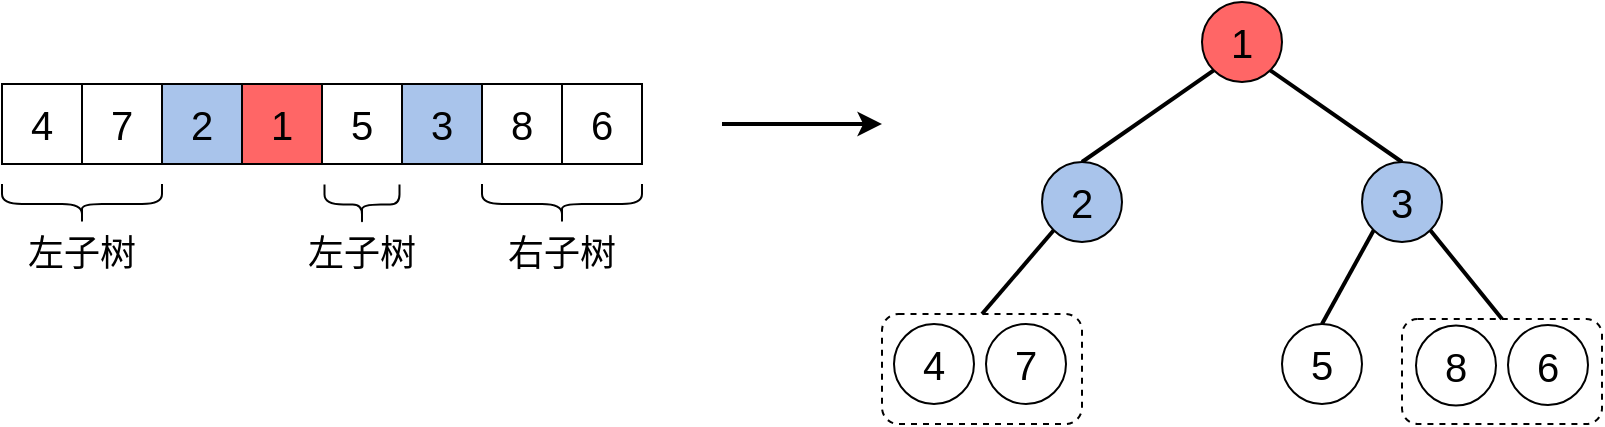 <mxfile version="20.8.16" type="device"><diagram name="第 1 页" id="sP2kvSZMV_ktMbUqDf7e"><mxGraphModel dx="1114" dy="747" grid="1" gridSize="10" guides="1" tooltips="1" connect="1" arrows="1" fold="1" page="1" pageScale="1" pageWidth="1169" pageHeight="827" math="0" shadow="0"><root><mxCell id="0"/><mxCell id="1" parent="0"/><mxCell id="z5y6__CXvJEi2EzH4lzv-1" value="4" style="whiteSpace=wrap;html=1;aspect=fixed;fontSize=20;fillColor=#FFFFFF;" vertex="1" parent="1"><mxGeometry x="200" y="160" width="40" height="40" as="geometry"/></mxCell><mxCell id="z5y6__CXvJEi2EzH4lzv-2" value="7" style="whiteSpace=wrap;html=1;aspect=fixed;fontSize=20;fillColor=#FFFFFF;" vertex="1" parent="1"><mxGeometry x="240" y="160" width="40" height="40" as="geometry"/></mxCell><mxCell id="z5y6__CXvJEi2EzH4lzv-3" value="2" style="whiteSpace=wrap;html=1;aspect=fixed;fontSize=20;fillColor=#A9C4EB;" vertex="1" parent="1"><mxGeometry x="280" y="160" width="40" height="40" as="geometry"/></mxCell><mxCell id="z5y6__CXvJEi2EzH4lzv-4" value="1" style="whiteSpace=wrap;html=1;aspect=fixed;fontSize=20;fillColor=#FF6666;" vertex="1" parent="1"><mxGeometry x="320" y="160" width="40" height="40" as="geometry"/></mxCell><mxCell id="z5y6__CXvJEi2EzH4lzv-5" value="5" style="whiteSpace=wrap;html=1;aspect=fixed;fontSize=20;fillColor=#FFFFFF;" vertex="1" parent="1"><mxGeometry x="360" y="160" width="40" height="40" as="geometry"/></mxCell><mxCell id="z5y6__CXvJEi2EzH4lzv-6" value="3" style="whiteSpace=wrap;html=1;aspect=fixed;fontSize=20;fillColor=#A9C4EB;" vertex="1" parent="1"><mxGeometry x="400" y="160" width="40" height="40" as="geometry"/></mxCell><mxCell id="z5y6__CXvJEi2EzH4lzv-7" value="8" style="whiteSpace=wrap;html=1;aspect=fixed;fontSize=20;fillColor=#FFFFFF;" vertex="1" parent="1"><mxGeometry x="440" y="160" width="40" height="40" as="geometry"/></mxCell><mxCell id="z5y6__CXvJEi2EzH4lzv-8" value="6" style="whiteSpace=wrap;html=1;aspect=fixed;fontSize=20;fillColor=#FFFFFF;" vertex="1" parent="1"><mxGeometry x="480" y="160" width="40" height="40" as="geometry"/></mxCell><mxCell id="z5y6__CXvJEi2EzH4lzv-9" value="" style="shape=curlyBracket;whiteSpace=wrap;html=1;rounded=1;labelPosition=left;verticalLabelPosition=middle;align=right;verticalAlign=middle;fillColor=#FF6666;rotation=-90;" vertex="1" parent="1"><mxGeometry x="230" y="180" width="20" height="80" as="geometry"/></mxCell><mxCell id="z5y6__CXvJEi2EzH4lzv-10" value="左子树" style="text;html=1;strokeColor=none;fillColor=none;align=center;verticalAlign=middle;whiteSpace=wrap;rounded=0;fontSize=18;" vertex="1" parent="1"><mxGeometry x="210" y="230" width="60" height="30" as="geometry"/></mxCell><mxCell id="z5y6__CXvJEi2EzH4lzv-11" value="右子树" style="text;html=1;strokeColor=none;fillColor=none;align=center;verticalAlign=middle;whiteSpace=wrap;rounded=0;fontSize=18;" vertex="1" parent="1"><mxGeometry x="450" y="230" width="60" height="30" as="geometry"/></mxCell><mxCell id="z5y6__CXvJEi2EzH4lzv-12" value="" style="shape=curlyBracket;whiteSpace=wrap;html=1;rounded=1;labelPosition=left;verticalLabelPosition=middle;align=right;verticalAlign=middle;fillColor=#FF6666;rotation=-90;" vertex="1" parent="1"><mxGeometry x="470" y="180" width="20" height="80" as="geometry"/></mxCell><mxCell id="z5y6__CXvJEi2EzH4lzv-13" value="" style="shape=curlyBracket;whiteSpace=wrap;html=1;rounded=1;labelPosition=left;verticalLabelPosition=middle;align=right;verticalAlign=middle;fillColor=#FF6666;rotation=-90;size=0.5;" vertex="1" parent="1"><mxGeometry x="370" y="201.5" width="20" height="37.5" as="geometry"/></mxCell><mxCell id="z5y6__CXvJEi2EzH4lzv-14" value="左子树" style="text;html=1;strokeColor=none;fillColor=none;align=center;verticalAlign=middle;whiteSpace=wrap;rounded=0;fontSize=18;" vertex="1" parent="1"><mxGeometry x="350" y="230" width="60" height="30" as="geometry"/></mxCell><mxCell id="z5y6__CXvJEi2EzH4lzv-15" style="rounded=0;orthogonalLoop=1;jettySize=auto;html=1;exitX=0;exitY=1;exitDx=0;exitDy=0;entryX=0.5;entryY=0;entryDx=0;entryDy=0;fontSize=18;endArrow=none;endFill=0;strokeWidth=2;" edge="1" parent="1" source="z5y6__CXvJEi2EzH4lzv-17" target="z5y6__CXvJEi2EzH4lzv-19"><mxGeometry relative="1" as="geometry"/></mxCell><mxCell id="z5y6__CXvJEi2EzH4lzv-16" style="edgeStyle=none;rounded=0;orthogonalLoop=1;jettySize=auto;html=1;exitX=1;exitY=1;exitDx=0;exitDy=0;entryX=0.5;entryY=0;entryDx=0;entryDy=0;strokeWidth=2;fontSize=18;endArrow=none;endFill=0;" edge="1" parent="1" source="z5y6__CXvJEi2EzH4lzv-17" target="z5y6__CXvJEi2EzH4lzv-20"><mxGeometry relative="1" as="geometry"/></mxCell><mxCell id="z5y6__CXvJEi2EzH4lzv-17" value="1" style="ellipse;whiteSpace=wrap;html=1;aspect=fixed;fillColor=#FF6666;fontSize=20;" vertex="1" parent="1"><mxGeometry x="800" y="119" width="40" height="40" as="geometry"/></mxCell><mxCell id="z5y6__CXvJEi2EzH4lzv-18" value="" style="endArrow=classic;html=1;rounded=0;fontSize=20;strokeWidth=2;" edge="1" parent="1"><mxGeometry width="50" height="50" relative="1" as="geometry"><mxPoint x="560" y="180" as="sourcePoint"/><mxPoint x="640" y="180" as="targetPoint"/></mxGeometry></mxCell><mxCell id="z5y6__CXvJEi2EzH4lzv-19" value="2" style="ellipse;whiteSpace=wrap;html=1;aspect=fixed;fillColor=#A9C4EB;fontSize=20;" vertex="1" parent="1"><mxGeometry x="720" y="199" width="40" height="40" as="geometry"/></mxCell><mxCell id="z5y6__CXvJEi2EzH4lzv-20" value="3" style="ellipse;whiteSpace=wrap;html=1;aspect=fixed;fillColor=#A9C4EB;fontSize=20;" vertex="1" parent="1"><mxGeometry x="880" y="199" width="40" height="40" as="geometry"/></mxCell><mxCell id="z5y6__CXvJEi2EzH4lzv-21" value="" style="rounded=1;whiteSpace=wrap;html=1;fillColor=none;dashed=1;strokeWidth=1;rotation=0;" vertex="1" parent="1"><mxGeometry x="640" y="275" width="100" height="55" as="geometry"/></mxCell><mxCell id="z5y6__CXvJEi2EzH4lzv-22" value="4" style="ellipse;whiteSpace=wrap;html=1;aspect=fixed;fillColor=#FFFFFF;fontSize=20;" vertex="1" parent="1"><mxGeometry x="646" y="280" width="40" height="40" as="geometry"/></mxCell><mxCell id="z5y6__CXvJEi2EzH4lzv-23" value="7" style="ellipse;whiteSpace=wrap;html=1;aspect=fixed;fillColor=#FFFFFF;fontSize=20;" vertex="1" parent="1"><mxGeometry x="692" y="280" width="40" height="40" as="geometry"/></mxCell><mxCell id="z5y6__CXvJEi2EzH4lzv-25" style="rounded=0;orthogonalLoop=1;jettySize=auto;html=1;exitX=0.5;exitY=0;exitDx=0;exitDy=0;entryX=0;entryY=1;entryDx=0;entryDy=0;fontSize=18;endArrow=none;endFill=0;strokeWidth=2;" edge="1" parent="1" source="z5y6__CXvJEi2EzH4lzv-21" target="z5y6__CXvJEi2EzH4lzv-19"><mxGeometry relative="1" as="geometry"><mxPoint x="815.858" y="163.142" as="sourcePoint"/><mxPoint x="750" y="209" as="targetPoint"/></mxGeometry></mxCell><mxCell id="z5y6__CXvJEi2EzH4lzv-26" value="5" style="ellipse;whiteSpace=wrap;html=1;aspect=fixed;fillColor=#FFFFFF;fontSize=20;" vertex="1" parent="1"><mxGeometry x="840" y="280" width="40" height="40" as="geometry"/></mxCell><mxCell id="z5y6__CXvJEi2EzH4lzv-28" style="rounded=0;orthogonalLoop=1;jettySize=auto;html=1;exitX=0.5;exitY=0;exitDx=0;exitDy=0;entryX=0;entryY=1;entryDx=0;entryDy=0;fontSize=18;endArrow=none;endFill=0;strokeWidth=2;" edge="1" parent="1" source="z5y6__CXvJEi2EzH4lzv-26" target="z5y6__CXvJEi2EzH4lzv-20"><mxGeometry relative="1" as="geometry"><mxPoint x="830" y="280.86" as="sourcePoint"/><mxPoint x="865.858" y="239.002" as="targetPoint"/></mxGeometry></mxCell><mxCell id="z5y6__CXvJEi2EzH4lzv-29" style="rounded=0;orthogonalLoop=1;jettySize=auto;html=1;entryX=1;entryY=1;entryDx=0;entryDy=0;fontSize=18;endArrow=none;endFill=0;strokeWidth=2;exitX=0.5;exitY=0;exitDx=0;exitDy=0;" edge="1" parent="1" source="z5y6__CXvJEi2EzH4lzv-30" target="z5y6__CXvJEi2EzH4lzv-20"><mxGeometry relative="1" as="geometry"><mxPoint x="940" y="270" as="sourcePoint"/><mxPoint x="745.858" y="253.142" as="targetPoint"/></mxGeometry></mxCell><mxCell id="z5y6__CXvJEi2EzH4lzv-30" value="" style="rounded=1;whiteSpace=wrap;html=1;fillColor=none;dashed=1;strokeWidth=1;rotation=0;" vertex="1" parent="1"><mxGeometry x="900" y="277.5" width="100" height="52.5" as="geometry"/></mxCell><mxCell id="z5y6__CXvJEi2EzH4lzv-31" value="8" style="ellipse;whiteSpace=wrap;html=1;aspect=fixed;fillColor=#FFFFFF;fontSize=20;" vertex="1" parent="1"><mxGeometry x="907" y="280.75" width="40" height="40" as="geometry"/></mxCell><mxCell id="z5y6__CXvJEi2EzH4lzv-32" value="6" style="ellipse;whiteSpace=wrap;html=1;aspect=fixed;fillColor=#FFFFFF;fontSize=20;" vertex="1" parent="1"><mxGeometry x="953" y="280.5" width="40" height="40" as="geometry"/></mxCell></root></mxGraphModel></diagram></mxfile>